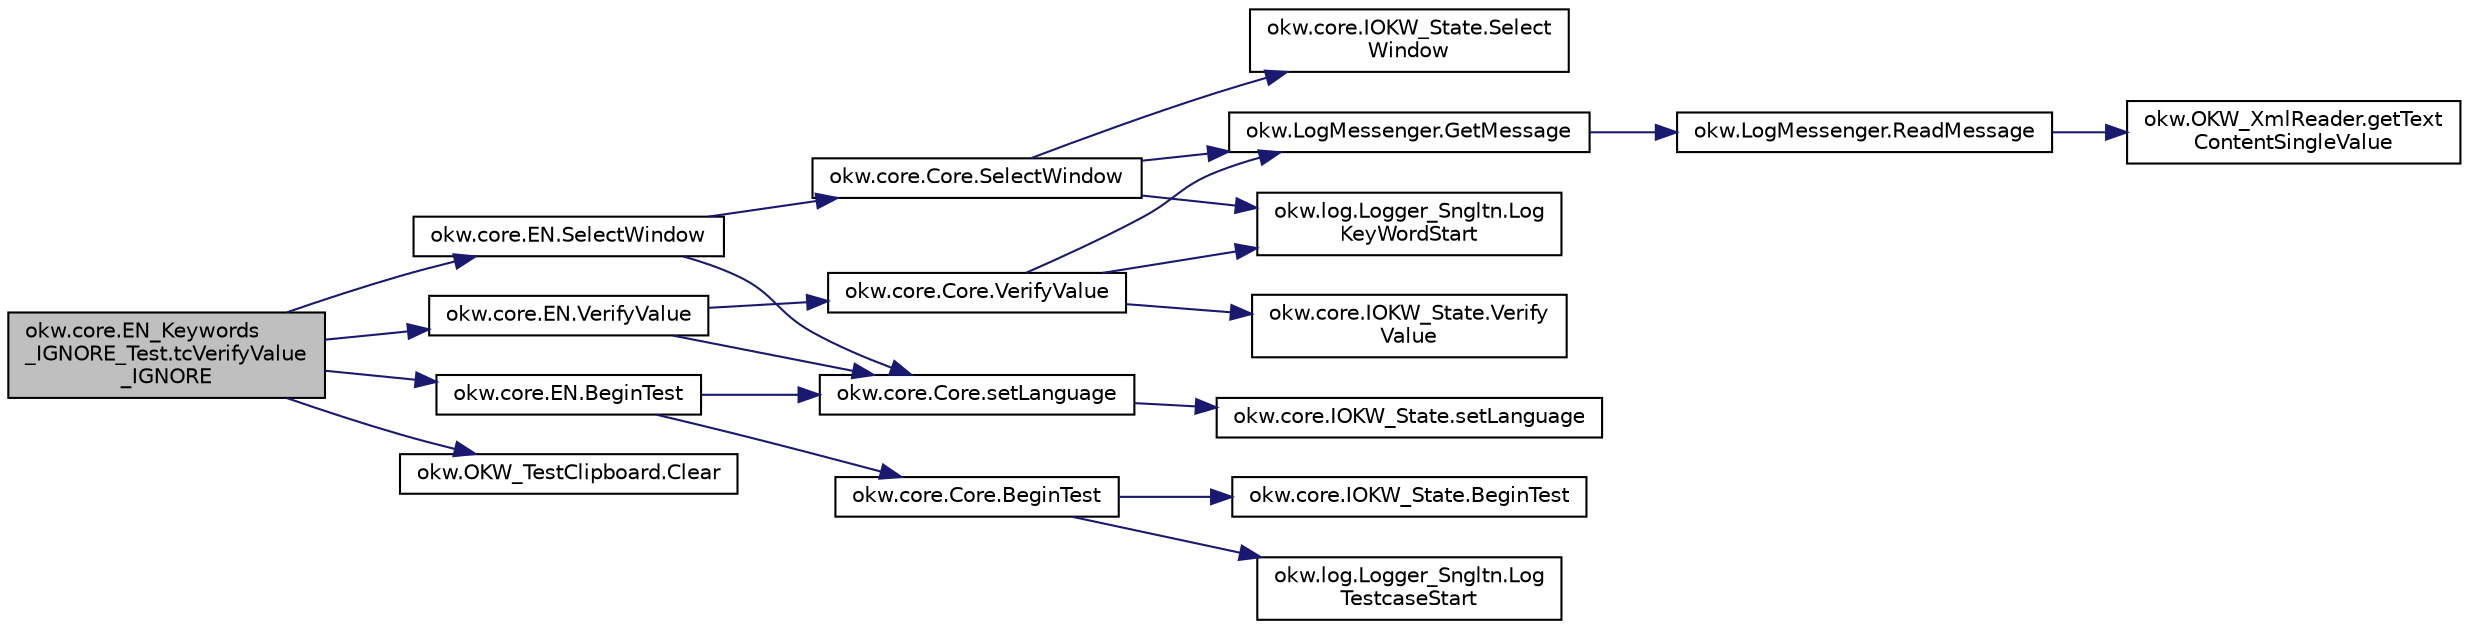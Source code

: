 digraph "okw.core.EN_Keywords_IGNORE_Test.tcVerifyValue_IGNORE"
{
 // INTERACTIVE_SVG=YES
 // LATEX_PDF_SIZE
  edge [fontname="Helvetica",fontsize="10",labelfontname="Helvetica",labelfontsize="10"];
  node [fontname="Helvetica",fontsize="10",shape=record];
  rankdir="LR";
  Node1387 [label="okw.core.EN_Keywords\l_IGNORE_Test.tcVerifyValue\l_IGNORE",height=0.2,width=0.4,color="black", fillcolor="grey75", style="filled", fontcolor="black",tooltip=" "];
  Node1387 -> Node1388 [color="midnightblue",fontsize="10",style="solid",fontname="Helvetica"];
  Node1388 [label="okw.core.EN.BeginTest",height=0.2,width=0.4,color="black", fillcolor="white", style="filled",URL="$classokw_1_1core_1_1_e_n.html#aef613b0a3e6bb8a9623984db145cae69",tooltip="Markiert den Anfang eines neuen Testfalls."];
  Node1388 -> Node1389 [color="midnightblue",fontsize="10",style="solid",fontname="Helvetica"];
  Node1389 [label="okw.core.Core.setLanguage",height=0.2,width=0.4,color="black", fillcolor="white", style="filled",URL="$classokw_1_1core_1_1_core.html#ab4e0f723d27cb11c944ec4c82c426100",tooltip="Setzt die Sprache auf den gegebenen wert Language."];
  Node1389 -> Node1390 [color="midnightblue",fontsize="10",style="solid",fontname="Helvetica"];
  Node1390 [label="okw.core.IOKW_State.setLanguage",height=0.2,width=0.4,color="black", fillcolor="white", style="filled",URL="$interfaceokw_1_1core_1_1_i_o_k_w___state.html#a866baa0bde08a47418f54d63bdb56097",tooltip="Interne Methode zum setzen der Sprache für die sprachabhängigen Ausgaben der Dokumentation (Log)."];
  Node1388 -> Node1391 [color="midnightblue",fontsize="10",style="solid",fontname="Helvetica"];
  Node1391 [label="okw.core.Core.BeginTest",height=0.2,width=0.4,color="black", fillcolor="white", style="filled",URL="$classokw_1_1core_1_1_core.html#acfefe92468c9eb9e951846372726c4d8",tooltip="Markiert den Anfang eines neuen Testfalls."];
  Node1391 -> Node1392 [color="midnightblue",fontsize="10",style="solid",fontname="Helvetica"];
  Node1392 [label="okw.log.Logger_Sngltn.Log\lTestcaseStart",height=0.2,width=0.4,color="black", fillcolor="white", style="filled",URL="$classokw_1_1log_1_1_logger___sngltn.html#a60f4ad59db847ae61df928f9920f3deb",tooltip="Ausgabe des Testfalls."];
  Node1391 -> Node1393 [color="midnightblue",fontsize="10",style="solid",fontname="Helvetica"];
  Node1393 [label="okw.core.IOKW_State.BeginTest",height=0.2,width=0.4,color="black", fillcolor="white", style="filled",URL="$interfaceokw_1_1core_1_1_i_o_k_w___state.html#ae5480ddb1fc37eade5d899d335bc4b13",tooltip="Markiert den Anfang eines neuen Testfalls."];
  Node1387 -> Node1394 [color="midnightblue",fontsize="10",style="solid",fontname="Helvetica"];
  Node1394 [label="okw.core.EN.SelectWindow",height=0.2,width=0.4,color="black", fillcolor="white", style="filled",URL="$classokw_1_1core_1_1_e_n.html#a2b61c2b39a9cfdbdfd25fe0e3d43785b",tooltip="Setzt den Kontext auf das gegebene Fenster."];
  Node1394 -> Node1389 [color="midnightblue",fontsize="10",style="solid",fontname="Helvetica"];
  Node1394 -> Node1395 [color="midnightblue",fontsize="10",style="solid",fontname="Helvetica"];
  Node1395 [label="okw.core.Core.SelectWindow",height=0.2,width=0.4,color="black", fillcolor="white", style="filled",URL="$classokw_1_1core_1_1_core.html#a6a68660eb5e34965522896e2a5c48314",tooltip="Setzt den Kontext auf das gegebene Fenster."];
  Node1395 -> Node1396 [color="midnightblue",fontsize="10",style="solid",fontname="Helvetica"];
  Node1396 [label="okw.log.Logger_Sngltn.Log\lKeyWordStart",height=0.2,width=0.4,color="black", fillcolor="white", style="filled",URL="$classokw_1_1log_1_1_logger___sngltn.html#a70ec25e200e00ecefc544e8fd371d2ef",tooltip="Ausgabe eines Schlüsselwortes."];
  Node1395 -> Node1397 [color="midnightblue",fontsize="10",style="solid",fontname="Helvetica"];
  Node1397 [label="okw.LogMessenger.GetMessage",height=0.2,width=0.4,color="black", fillcolor="white", style="filled",URL="$classokw_1_1_log_messenger.html#af225d1f037d47b3b085175c09d78bdd2",tooltip="Holt die Log-Meldung für MethodeNmae/Textkey ohne weitere Parameter."];
  Node1397 -> Node1398 [color="midnightblue",fontsize="10",style="solid",fontname="Helvetica"];
  Node1398 [label="okw.LogMessenger.ReadMessage",height=0.2,width=0.4,color="black", fillcolor="white", style="filled",URL="$classokw_1_1_log_messenger.html#a530cd6ab82ec82a04206a2e976ec06e3",tooltip="Interne Kernfunktion holt die Log-Meldung mit Platzhaltern aus der XML-Datei."];
  Node1398 -> Node1399 [color="midnightblue",fontsize="10",style="solid",fontname="Helvetica"];
  Node1399 [label="okw.OKW_XmlReader.getText\lContentSingleValue",height=0.2,width=0.4,color="black", fillcolor="white", style="filled",URL="$classokw_1_1_o_k_w___xml_reader.html#ab920b5335a2e1429c14cc5f8e79f39eb",tooltip="Lies den TextContent eines Tag."];
  Node1395 -> Node1400 [color="midnightblue",fontsize="10",style="solid",fontname="Helvetica"];
  Node1400 [label="okw.core.IOKW_State.Select\lWindow",height=0.2,width=0.4,color="black", fillcolor="white", style="filled",URL="$interfaceokw_1_1core_1_1_i_o_k_w___state.html#ad4fc9610ed5b1176590a45b55e6ac7f0",tooltip="Setzt den Kontext auf das gegebene Fenster."];
  Node1387 -> Node1401 [color="midnightblue",fontsize="10",style="solid",fontname="Helvetica"];
  Node1401 [label="okw.OKW_TestClipboard.Clear",height=0.2,width=0.4,color="black", fillcolor="white", style="filled",URL="$classokw_1_1_o_k_w___test_clipboard.html#a3d244f76e3d56d57e9b4b96378f9b293",tooltip="Resets all ClipBoard-Memmber to empty String = \"\" ."];
  Node1387 -> Node1402 [color="midnightblue",fontsize="10",style="solid",fontname="Helvetica"];
  Node1402 [label="okw.core.EN.VerifyValue",height=0.2,width=0.4,color="black", fillcolor="white", style="filled",URL="$classokw_1_1core_1_1_e_n.html#adb1179b7a549509b59f95a87a52e295d",tooltip="Prüft den Standardwert eines Objektes (in den meisten Fällen ist dies der angezeigte Text)."];
  Node1402 -> Node1389 [color="midnightblue",fontsize="10",style="solid",fontname="Helvetica"];
  Node1402 -> Node1403 [color="midnightblue",fontsize="10",style="solid",fontname="Helvetica"];
  Node1403 [label="okw.core.Core.VerifyValue",height=0.2,width=0.4,color="black", fillcolor="white", style="filled",URL="$classokw_1_1core_1_1_core.html#aac0d21359cfabf641db830eadeb11721",tooltip="Prüft den Standardwert eines Objektes (in den meisten Fällen ist dies der angezeigte Text)."];
  Node1403 -> Node1396 [color="midnightblue",fontsize="10",style="solid",fontname="Helvetica"];
  Node1403 -> Node1397 [color="midnightblue",fontsize="10",style="solid",fontname="Helvetica"];
  Node1403 -> Node1404 [color="midnightblue",fontsize="10",style="solid",fontname="Helvetica"];
  Node1404 [label="okw.core.IOKW_State.Verify\lValue",height=0.2,width=0.4,color="black", fillcolor="white", style="filled",URL="$interfaceokw_1_1core_1_1_i_o_k_w___state.html#a7cc12f50a3b6af352a873d42d947813e",tooltip="Prüft den Standardwert eines Objektes (in den meisten Fällen ist dies der angezeigte Text)."];
}
